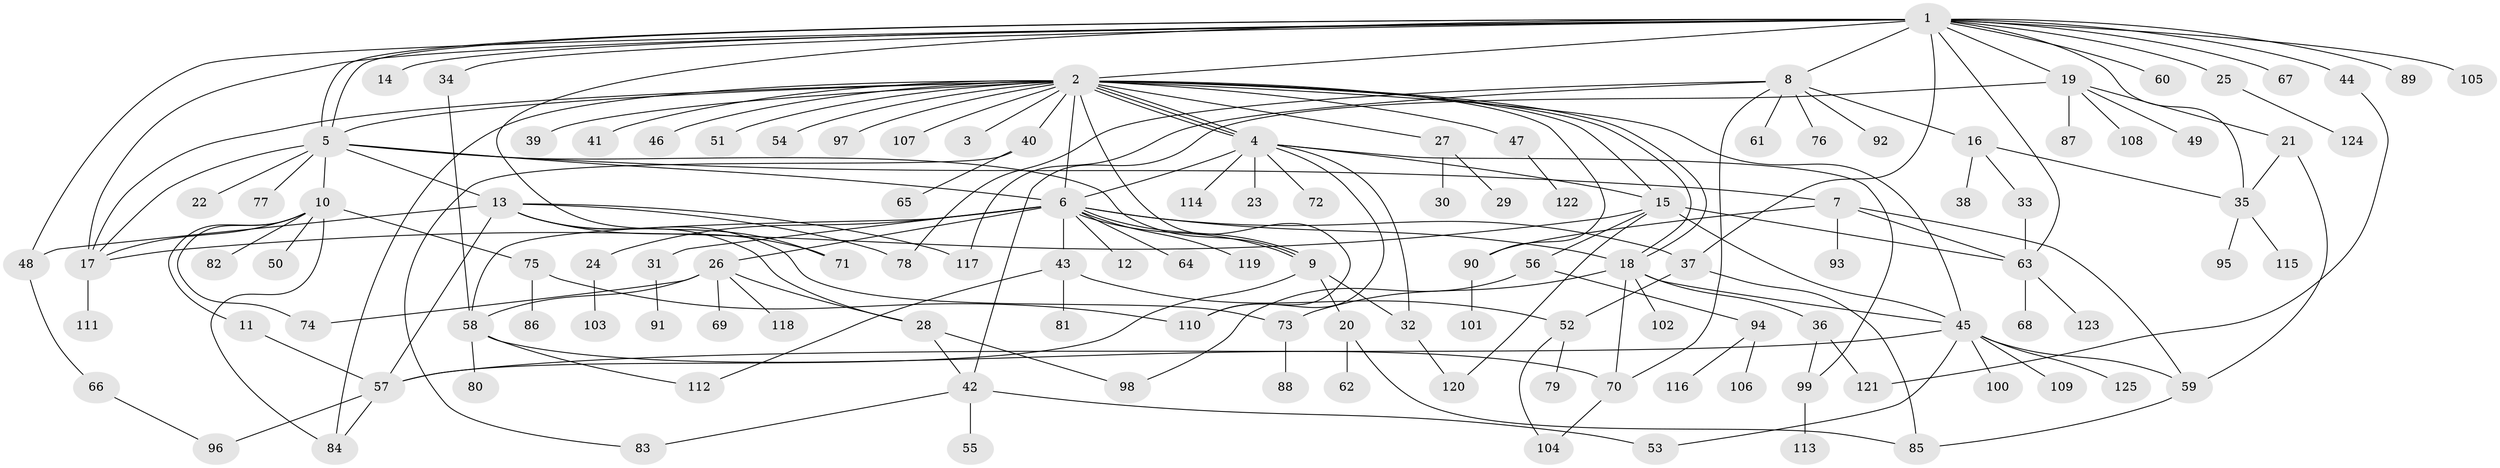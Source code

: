 // Generated by graph-tools (version 1.1) at 2025/14/03/09/25 04:14:38]
// undirected, 125 vertices, 182 edges
graph export_dot {
graph [start="1"]
  node [color=gray90,style=filled];
  1;
  2;
  3;
  4;
  5;
  6;
  7;
  8;
  9;
  10;
  11;
  12;
  13;
  14;
  15;
  16;
  17;
  18;
  19;
  20;
  21;
  22;
  23;
  24;
  25;
  26;
  27;
  28;
  29;
  30;
  31;
  32;
  33;
  34;
  35;
  36;
  37;
  38;
  39;
  40;
  41;
  42;
  43;
  44;
  45;
  46;
  47;
  48;
  49;
  50;
  51;
  52;
  53;
  54;
  55;
  56;
  57;
  58;
  59;
  60;
  61;
  62;
  63;
  64;
  65;
  66;
  67;
  68;
  69;
  70;
  71;
  72;
  73;
  74;
  75;
  76;
  77;
  78;
  79;
  80;
  81;
  82;
  83;
  84;
  85;
  86;
  87;
  88;
  89;
  90;
  91;
  92;
  93;
  94;
  95;
  96;
  97;
  98;
  99;
  100;
  101;
  102;
  103;
  104;
  105;
  106;
  107;
  108;
  109;
  110;
  111;
  112;
  113;
  114;
  115;
  116;
  117;
  118;
  119;
  120;
  121;
  122;
  123;
  124;
  125;
  1 -- 2;
  1 -- 5;
  1 -- 5;
  1 -- 8;
  1 -- 14;
  1 -- 17;
  1 -- 19;
  1 -- 25;
  1 -- 34;
  1 -- 35;
  1 -- 37;
  1 -- 44;
  1 -- 48;
  1 -- 60;
  1 -- 63;
  1 -- 67;
  1 -- 71;
  1 -- 89;
  1 -- 105;
  2 -- 3;
  2 -- 4;
  2 -- 4;
  2 -- 4;
  2 -- 5;
  2 -- 6;
  2 -- 15;
  2 -- 17;
  2 -- 18;
  2 -- 18;
  2 -- 27;
  2 -- 39;
  2 -- 40;
  2 -- 41;
  2 -- 45;
  2 -- 46;
  2 -- 47;
  2 -- 51;
  2 -- 54;
  2 -- 84;
  2 -- 90;
  2 -- 97;
  2 -- 107;
  2 -- 110;
  4 -- 6;
  4 -- 15;
  4 -- 23;
  4 -- 32;
  4 -- 72;
  4 -- 99;
  4 -- 110;
  4 -- 114;
  5 -- 6;
  5 -- 7;
  5 -- 9;
  5 -- 10;
  5 -- 13;
  5 -- 17;
  5 -- 22;
  5 -- 77;
  6 -- 9;
  6 -- 9;
  6 -- 12;
  6 -- 18;
  6 -- 24;
  6 -- 26;
  6 -- 31;
  6 -- 37;
  6 -- 43;
  6 -- 58;
  6 -- 64;
  6 -- 119;
  7 -- 59;
  7 -- 63;
  7 -- 90;
  7 -- 93;
  8 -- 16;
  8 -- 61;
  8 -- 70;
  8 -- 76;
  8 -- 78;
  8 -- 92;
  8 -- 117;
  9 -- 20;
  9 -- 32;
  9 -- 57;
  10 -- 11;
  10 -- 17;
  10 -- 50;
  10 -- 74;
  10 -- 75;
  10 -- 82;
  10 -- 84;
  11 -- 57;
  13 -- 28;
  13 -- 48;
  13 -- 57;
  13 -- 71;
  13 -- 73;
  13 -- 78;
  13 -- 117;
  15 -- 17;
  15 -- 45;
  15 -- 56;
  15 -- 63;
  15 -- 120;
  16 -- 33;
  16 -- 35;
  16 -- 38;
  17 -- 111;
  18 -- 36;
  18 -- 45;
  18 -- 70;
  18 -- 73;
  18 -- 102;
  19 -- 21;
  19 -- 42;
  19 -- 49;
  19 -- 87;
  19 -- 108;
  20 -- 62;
  20 -- 85;
  21 -- 35;
  21 -- 59;
  24 -- 103;
  25 -- 124;
  26 -- 28;
  26 -- 58;
  26 -- 69;
  26 -- 74;
  26 -- 118;
  27 -- 29;
  27 -- 30;
  28 -- 42;
  28 -- 98;
  31 -- 91;
  32 -- 120;
  33 -- 63;
  34 -- 58;
  35 -- 95;
  35 -- 115;
  36 -- 99;
  36 -- 121;
  37 -- 52;
  37 -- 85;
  40 -- 65;
  40 -- 83;
  42 -- 53;
  42 -- 55;
  42 -- 83;
  43 -- 52;
  43 -- 81;
  43 -- 112;
  44 -- 121;
  45 -- 53;
  45 -- 57;
  45 -- 59;
  45 -- 100;
  45 -- 109;
  45 -- 125;
  47 -- 122;
  48 -- 66;
  52 -- 79;
  52 -- 104;
  56 -- 94;
  56 -- 98;
  57 -- 84;
  57 -- 96;
  58 -- 70;
  58 -- 80;
  58 -- 112;
  59 -- 85;
  63 -- 68;
  63 -- 123;
  66 -- 96;
  70 -- 104;
  73 -- 88;
  75 -- 86;
  75 -- 110;
  90 -- 101;
  94 -- 106;
  94 -- 116;
  99 -- 113;
}
